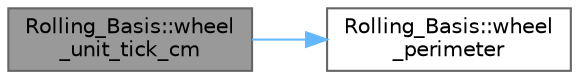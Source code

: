 digraph "Rolling_Basis::wheel_unit_tick_cm"
{
 // LATEX_PDF_SIZE
  bgcolor="transparent";
  edge [fontname=Helvetica,fontsize=10,labelfontname=Helvetica,labelfontsize=10];
  node [fontname=Helvetica,fontsize=10,shape=box,height=0.2,width=0.4];
  rankdir="LR";
  Node1 [id="Node000001",label="Rolling_Basis::wheel\l_unit_tick_cm",height=0.2,width=0.4,color="gray40", fillcolor="grey60", style="filled", fontcolor="black",tooltip=" "];
  Node1 -> Node2 [id="edge2_Node000001_Node000002",color="steelblue1",style="solid",tooltip=" "];
  Node2 [id="Node000002",label="Rolling_Basis::wheel\l_perimeter",height=0.2,width=0.4,color="grey40", fillcolor="white", style="filled",URL="$class_rolling___basis.html#a138abfcbf13d03024b79bb401f337e6e",tooltip=" "];
}

